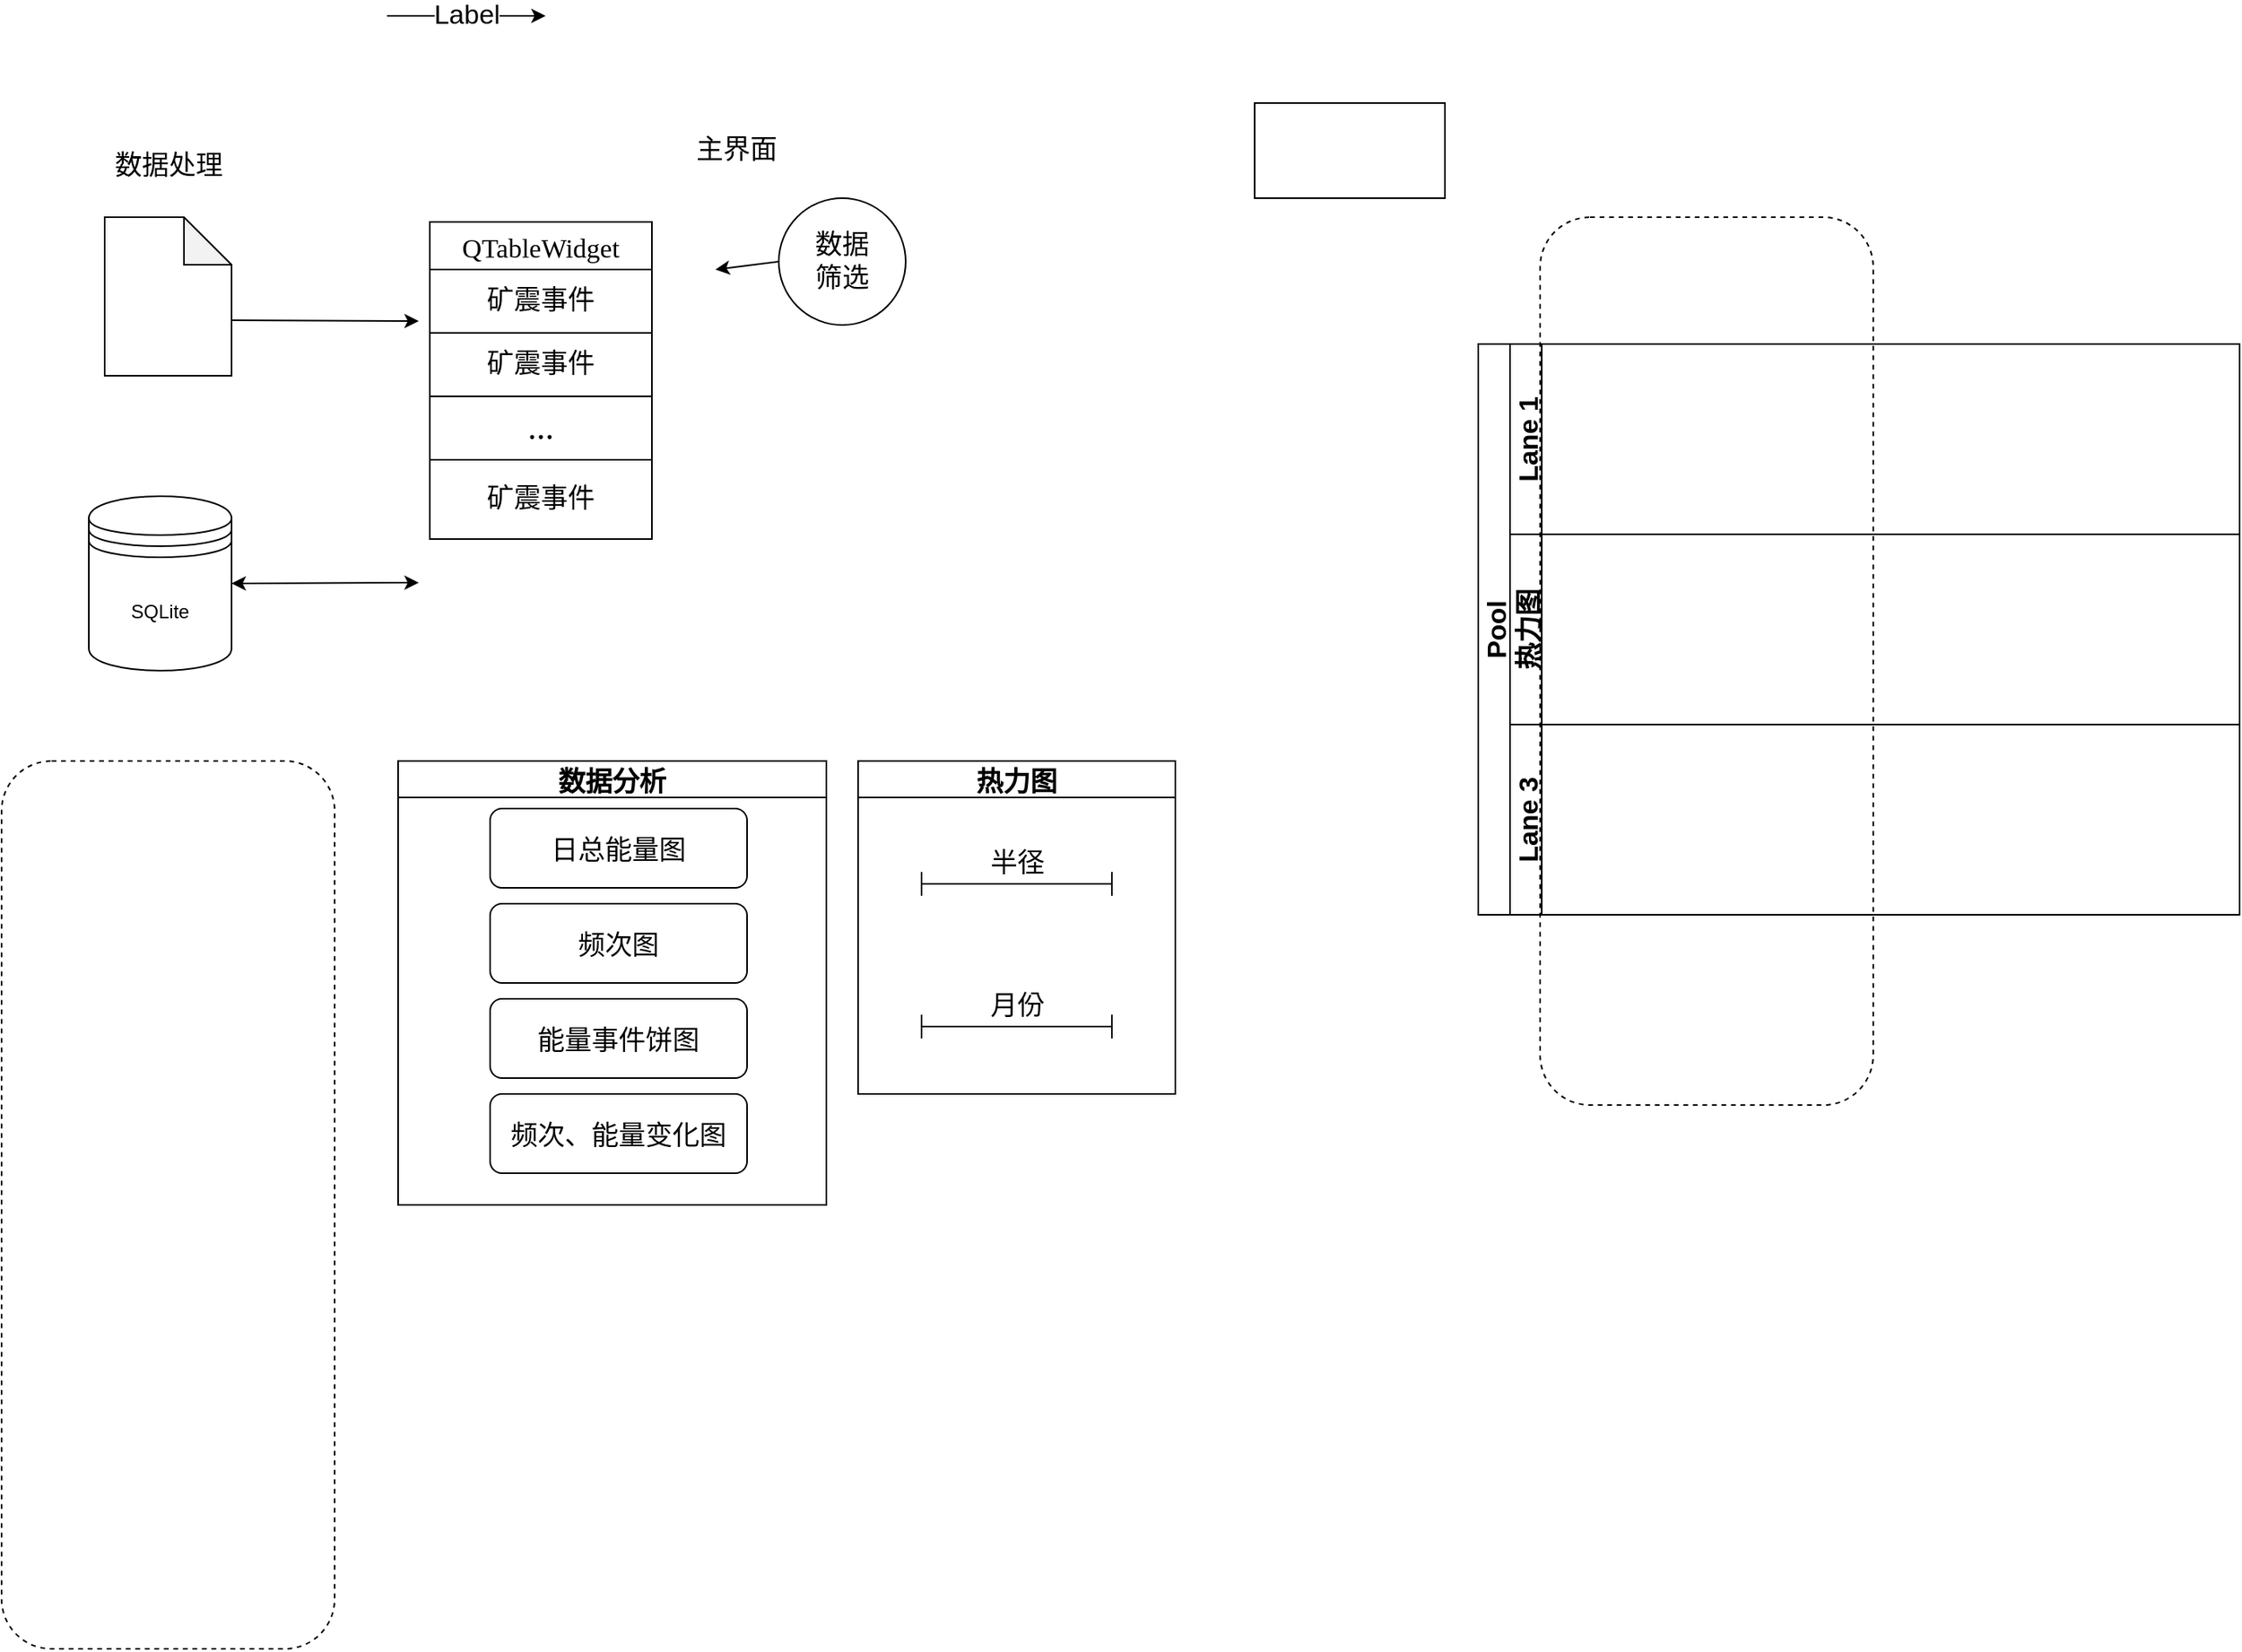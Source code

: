 <mxfile version="18.1.3" type="github"><diagram id="nQnqAPayWi0nm7EEfT-D" name="Page-1"><mxGraphModel dx="1483" dy="816" grid="1" gridSize="10" guides="1" tooltips="1" connect="1" arrows="1" fold="1" page="1" pageScale="1" pageWidth="827" pageHeight="1169" math="0" shadow="0"><root><mxCell id="0"/><mxCell id="1" parent="0"/><mxCell id="NUq56h98X_Cspa6s1Hvv-149" value="" style="rounded=1;whiteSpace=wrap;html=1;gradientColor=none;fillColor=none;dashed=1;" vertex="1" parent="1"><mxGeometry x="70" y="590" width="210" height="560" as="geometry"/></mxCell><mxCell id="NUq56h98X_Cspa6s1Hvv-150" value="SQLite" style="shape=datastore;whiteSpace=wrap;html=1;" vertex="1" parent="1"><mxGeometry x="125" y="423" width="90" height="110" as="geometry"/></mxCell><mxCell id="NUq56h98X_Cspa6s1Hvv-154" value="数据处理" style="text;html=1;align=center;verticalAlign=middle;resizable=0;points=[];autosize=1;strokeColor=none;fillColor=none;fontSize=17;" vertex="1" parent="1"><mxGeometry x="135" y="200" width="80" height="30" as="geometry"/></mxCell><mxCell id="NUq56h98X_Cspa6s1Hvv-192" value="" style="endArrow=classic;html=1;rounded=0;fontSize=17;" edge="1" parent="1"><mxGeometry relative="1" as="geometry"><mxPoint x="313" y="120" as="sourcePoint"/><mxPoint x="413" y="120" as="targetPoint"/></mxGeometry></mxCell><mxCell id="NUq56h98X_Cspa6s1Hvv-193" value="Label" style="edgeLabel;resizable=0;html=1;align=center;verticalAlign=middle;fontSize=17;fillColor=none;gradientColor=none;" connectable="0" vertex="1" parent="NUq56h98X_Cspa6s1Hvv-192"><mxGeometry relative="1" as="geometry"/></mxCell><mxCell id="NUq56h98X_Cspa6s1Hvv-195" value="主界面" style="text;html=1;align=center;verticalAlign=middle;resizable=0;points=[];autosize=1;strokeColor=none;fillColor=none;fontSize=17;" vertex="1" parent="1"><mxGeometry x="498" y="190" width="70" height="30" as="geometry"/></mxCell><mxCell id="NUq56h98X_Cspa6s1Hvv-198" value="数据&lt;br&gt;筛选" style="ellipse;whiteSpace=wrap;html=1;aspect=fixed;fontSize=17;fillColor=none;gradientColor=none;" vertex="1" parent="1"><mxGeometry x="560" y="235" width="80" height="80" as="geometry"/></mxCell><mxCell id="NUq56h98X_Cspa6s1Hvv-199" value="" style="shape=note;whiteSpace=wrap;html=1;backgroundOutline=1;darkOpacity=0.05;fontSize=17;fillColor=none;gradientColor=none;" vertex="1" parent="1"><mxGeometry x="135" y="247" width="80" height="100" as="geometry"/></mxCell><mxCell id="NUq56h98X_Cspa6s1Hvv-200" value="" style="endArrow=classic;html=1;rounded=0;fontSize=17;exitX=0;exitY=0.5;exitDx=0;exitDy=0;" edge="1" parent="1" source="NUq56h98X_Cspa6s1Hvv-198"><mxGeometry width="50" height="50" relative="1" as="geometry"><mxPoint x="430" y="470" as="sourcePoint"/><mxPoint x="520" y="280" as="targetPoint"/></mxGeometry></mxCell><mxCell id="NUq56h98X_Cspa6s1Hvv-201" value="" style="endArrow=classic;html=1;rounded=0;fontSize=17;entryX=0;entryY=0.25;entryDx=0;entryDy=0;exitX=0;exitY=0;exitDx=80;exitDy=65;exitPerimeter=0;" edge="1" parent="1" source="NUq56h98X_Cspa6s1Hvv-199"><mxGeometry width="50" height="50" relative="1" as="geometry"><mxPoint x="210" y="400" as="sourcePoint"/><mxPoint x="333.0" y="312.5" as="targetPoint"/></mxGeometry></mxCell><mxCell id="NUq56h98X_Cspa6s1Hvv-202" value="" style="endArrow=classic;startArrow=classic;html=1;rounded=0;fontSize=17;exitX=1;exitY=0.5;exitDx=0;exitDy=0;entryX=0;entryY=0.75;entryDx=0;entryDy=0;" edge="1" parent="1" source="NUq56h98X_Cspa6s1Hvv-150"><mxGeometry width="50" height="50" relative="1" as="geometry"><mxPoint x="430" y="470" as="sourcePoint"/><mxPoint x="333.0" y="477.5" as="targetPoint"/></mxGeometry></mxCell><mxCell id="NUq56h98X_Cspa6s1Hvv-208" value="" style="rounded=1;whiteSpace=wrap;html=1;gradientColor=none;fillColor=none;dashed=1;" vertex="1" parent="1"><mxGeometry x="1040" y="247" width="210" height="560" as="geometry"/></mxCell><mxCell id="NUq56h98X_Cspa6s1Hvv-215" value="数据分析" style="swimlane;fontSize=17;fillColor=none;gradientColor=none;" vertex="1" parent="1"><mxGeometry x="320" y="590" width="270" height="280" as="geometry"/></mxCell><mxCell id="NUq56h98X_Cspa6s1Hvv-240" value="&lt;font style=&quot;font-size: 17px;&quot;&gt;日总能量图&lt;/font&gt;" style="rounded=1;whiteSpace=wrap;html=1;fontFamily=Verdana;fontSize=22;fillColor=none;gradientColor=none;" vertex="1" parent="NUq56h98X_Cspa6s1Hvv-215"><mxGeometry x="58" y="30" width="162" height="50" as="geometry"/></mxCell><mxCell id="NUq56h98X_Cspa6s1Hvv-243" value="&lt;font style=&quot;font-size: 17px;&quot;&gt;频次图&lt;/font&gt;" style="rounded=1;whiteSpace=wrap;html=1;fontFamily=Verdana;fontSize=22;fillColor=none;gradientColor=none;" vertex="1" parent="NUq56h98X_Cspa6s1Hvv-215"><mxGeometry x="58" y="90" width="162" height="50" as="geometry"/></mxCell><mxCell id="NUq56h98X_Cspa6s1Hvv-244" value="&lt;font style=&quot;font-size: 17px;&quot;&gt;能量事件饼图&lt;/font&gt;" style="rounded=1;whiteSpace=wrap;html=1;fontFamily=Verdana;fontSize=22;fillColor=none;gradientColor=none;" vertex="1" parent="NUq56h98X_Cspa6s1Hvv-215"><mxGeometry x="58" y="150" width="162" height="50" as="geometry"/></mxCell><mxCell id="NUq56h98X_Cspa6s1Hvv-245" value="&lt;font style=&quot;font-size: 17px;&quot;&gt;频次、能量变化图&lt;/font&gt;" style="rounded=1;whiteSpace=wrap;html=1;fontFamily=Verdana;fontSize=22;fillColor=none;gradientColor=none;" vertex="1" parent="NUq56h98X_Cspa6s1Hvv-215"><mxGeometry x="58" y="210" width="162" height="50" as="geometry"/></mxCell><mxCell id="NUq56h98X_Cspa6s1Hvv-216" value="Pool" style="swimlane;childLayout=stackLayout;resizeParent=1;resizeParentMax=0;horizontal=0;startSize=20;horizontalStack=0;fontSize=17;fillColor=none;gradientColor=none;" vertex="1" parent="1"><mxGeometry x="1001" y="327" width="480" height="360" as="geometry"/></mxCell><mxCell id="NUq56h98X_Cspa6s1Hvv-217" value="Lane 1" style="swimlane;startSize=20;horizontal=0;fontSize=17;fillColor=none;gradientColor=none;" vertex="1" parent="NUq56h98X_Cspa6s1Hvv-216"><mxGeometry x="20" width="460" height="120" as="geometry"/></mxCell><mxCell id="NUq56h98X_Cspa6s1Hvv-218" value="热力图" style="swimlane;startSize=20;horizontal=0;fontSize=17;fillColor=none;gradientColor=none;" vertex="1" parent="NUq56h98X_Cspa6s1Hvv-216"><mxGeometry x="20" y="120" width="460" height="120" as="geometry"/></mxCell><mxCell id="NUq56h98X_Cspa6s1Hvv-219" value="Lane 3" style="swimlane;startSize=20;horizontal=0;fontSize=17;fillColor=none;gradientColor=none;" vertex="1" parent="NUq56h98X_Cspa6s1Hvv-216"><mxGeometry x="20" y="240" width="460" height="120" as="geometry"/></mxCell><mxCell id="NUq56h98X_Cspa6s1Hvv-221" value="QTableWidget" style="swimlane;fontStyle=0;childLayout=stackLayout;horizontal=1;startSize=30;horizontalStack=0;resizeParent=1;resizeParentMax=0;resizeLast=0;collapsible=1;marginBottom=0;fontFamily=Verdana;fontSize=17;fillColor=none;gradientColor=none;" vertex="1" parent="1"><mxGeometry x="340" y="250" width="140" height="200" as="geometry"/></mxCell><mxCell id="NUq56h98X_Cspa6s1Hvv-228" value="矿震事件" style="rounded=0;whiteSpace=wrap;html=1;fontFamily=Verdana;fontSize=17;fillColor=none;gradientColor=none;" vertex="1" parent="NUq56h98X_Cspa6s1Hvv-221"><mxGeometry y="30" width="140" height="40" as="geometry"/></mxCell><mxCell id="NUq56h98X_Cspa6s1Hvv-229" value="矿震事件" style="rounded=0;whiteSpace=wrap;html=1;fontFamily=Verdana;fontSize=17;fillColor=none;gradientColor=none;" vertex="1" parent="NUq56h98X_Cspa6s1Hvv-221"><mxGeometry y="70" width="140" height="40" as="geometry"/></mxCell><mxCell id="NUq56h98X_Cspa6s1Hvv-233" value="&lt;font style=&quot;font-size: 22px;&quot;&gt;...&lt;/font&gt;" style="rounded=0;whiteSpace=wrap;html=1;fontFamily=Verdana;fontSize=17;fillColor=none;gradientColor=none;" vertex="1" parent="NUq56h98X_Cspa6s1Hvv-221"><mxGeometry y="110" width="140" height="40" as="geometry"/></mxCell><mxCell id="NUq56h98X_Cspa6s1Hvv-232" value="矿震事件" style="rounded=0;whiteSpace=wrap;html=1;fontFamily=Verdana;fontSize=17;fillColor=none;gradientColor=none;" vertex="1" parent="NUq56h98X_Cspa6s1Hvv-221"><mxGeometry y="150" width="140" height="50" as="geometry"/></mxCell><mxCell id="NUq56h98X_Cspa6s1Hvv-227" value="" style="rounded=0;whiteSpace=wrap;html=1;fontFamily=Verdana;fontSize=17;fillColor=none;gradientColor=none;" vertex="1" parent="1"><mxGeometry x="860" y="175" width="120" height="60" as="geometry"/></mxCell><mxCell id="NUq56h98X_Cspa6s1Hvv-246" value="热力图" style="swimlane;fontFamily=Verdana;fontSize=17;fillColor=none;gradientColor=none;" vertex="1" parent="1"><mxGeometry x="610" y="590" width="200" height="210" as="geometry"/></mxCell><mxCell id="NUq56h98X_Cspa6s1Hvv-249" value="" style="shape=crossbar;whiteSpace=wrap;html=1;rounded=1;fontFamily=Verdana;fontSize=17;fillColor=none;gradientColor=none;" vertex="1" parent="NUq56h98X_Cspa6s1Hvv-246"><mxGeometry x="40" y="160" width="120" height="15" as="geometry"/></mxCell><mxCell id="NUq56h98X_Cspa6s1Hvv-250" value="月份" style="text;html=1;align=center;verticalAlign=middle;resizable=0;points=[];autosize=1;strokeColor=none;fillColor=none;fontSize=17;fontFamily=Verdana;" vertex="1" parent="NUq56h98X_Cspa6s1Hvv-246"><mxGeometry x="75" y="140" width="50" height="30" as="geometry"/></mxCell><mxCell id="NUq56h98X_Cspa6s1Hvv-252" value="" style="shape=crossbar;whiteSpace=wrap;html=1;rounded=1;fontFamily=Verdana;fontSize=17;fillColor=none;gradientColor=none;" vertex="1" parent="NUq56h98X_Cspa6s1Hvv-246"><mxGeometry x="40" y="70" width="120" height="15" as="geometry"/></mxCell><mxCell id="NUq56h98X_Cspa6s1Hvv-254" value="半径" style="text;html=1;align=center;verticalAlign=middle;resizable=0;points=[];autosize=1;strokeColor=none;fillColor=none;fontSize=17;fontFamily=Verdana;" vertex="1" parent="NUq56h98X_Cspa6s1Hvv-246"><mxGeometry x="75" y="50" width="50" height="30" as="geometry"/></mxCell></root></mxGraphModel></diagram></mxfile>